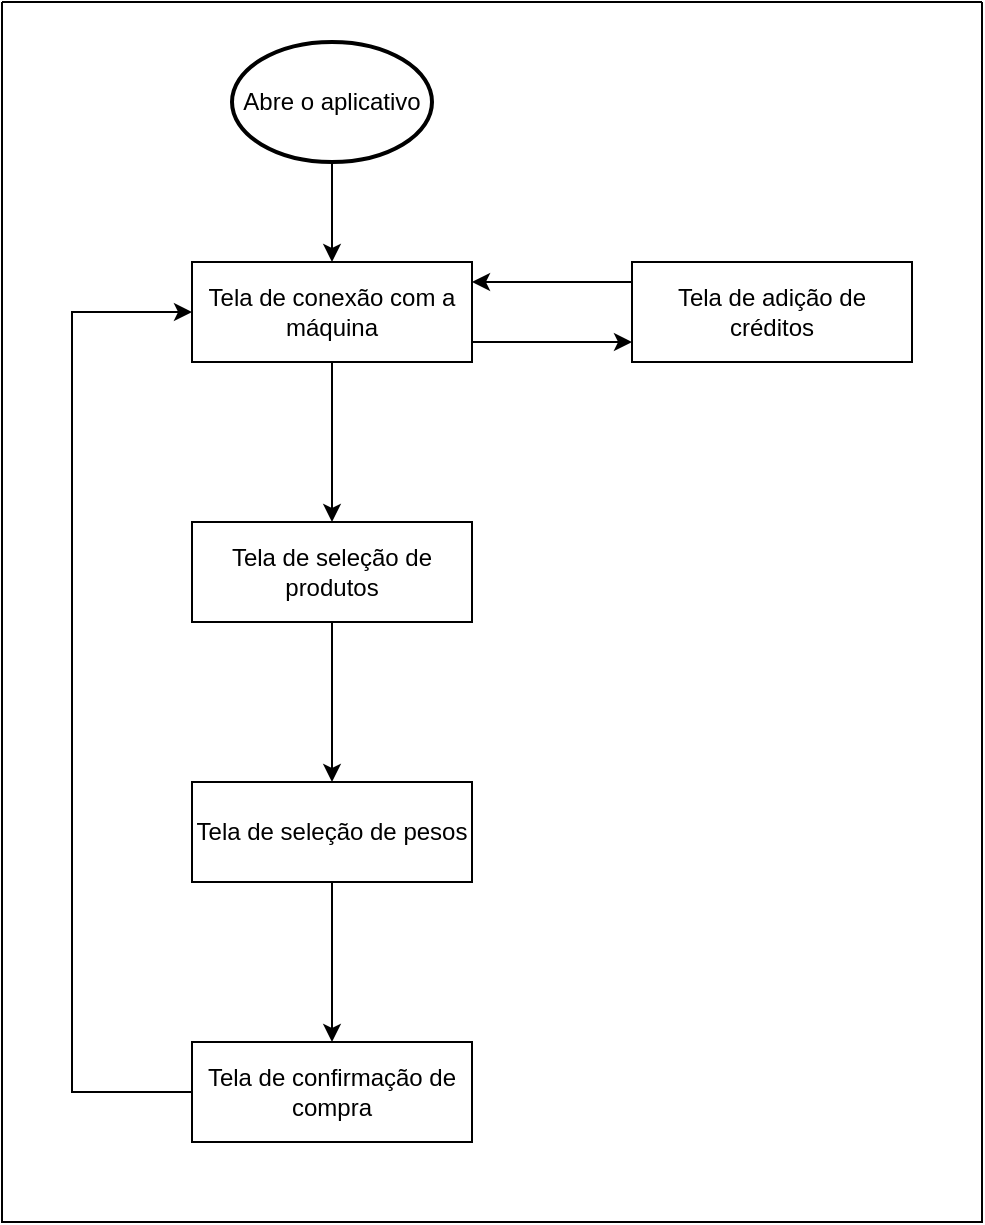 <mxfile version="17.4.2" type="device"><diagram id="WokC5xJZoLQGVyuo9Har" name="Page-1"><mxGraphModel dx="1102" dy="865" grid="1" gridSize="10" guides="1" tooltips="1" connect="1" arrows="1" fold="1" page="1" pageScale="1" pageWidth="700" pageHeight="750" background="#ffffff" math="0" shadow="0"><root><mxCell id="0"/><mxCell id="1" parent="0"/><mxCell id="8se6pAr5oBPjvY__nXx4-14" value="" style="swimlane;startSize=0;" vertex="1" parent="1"><mxGeometry x="150" y="80" width="490" height="610" as="geometry"/></mxCell><mxCell id="8se6pAr5oBPjvY__nXx4-1" value="Tela de conexão com a máquina" style="whiteSpace=wrap;html=1;align=center;" vertex="1" parent="8se6pAr5oBPjvY__nXx4-14"><mxGeometry x="95" y="130" width="140" height="50" as="geometry"/></mxCell><mxCell id="8se6pAr5oBPjvY__nXx4-3" value="" style="edgeStyle=orthogonalEdgeStyle;rounded=0;orthogonalLoop=1;jettySize=auto;html=1;" edge="1" parent="8se6pAr5oBPjvY__nXx4-14" source="8se6pAr5oBPjvY__nXx4-2" target="8se6pAr5oBPjvY__nXx4-1"><mxGeometry relative="1" as="geometry"/></mxCell><mxCell id="8se6pAr5oBPjvY__nXx4-2" value="Abre o aplicativo" style="strokeWidth=2;html=1;shape=mxgraph.flowchart.start_1;whiteSpace=wrap;" vertex="1" parent="8se6pAr5oBPjvY__nXx4-14"><mxGeometry x="115" y="20" width="100" height="60" as="geometry"/></mxCell><mxCell id="8se6pAr5oBPjvY__nXx4-4" value="Tela de seleção de produtos" style="whiteSpace=wrap;html=1;align=center;" vertex="1" parent="8se6pAr5oBPjvY__nXx4-14"><mxGeometry x="95" y="260" width="140" height="50" as="geometry"/></mxCell><mxCell id="8se6pAr5oBPjvY__nXx4-5" value="" style="edgeStyle=orthogonalEdgeStyle;rounded=0;orthogonalLoop=1;jettySize=auto;html=1;" edge="1" parent="8se6pAr5oBPjvY__nXx4-14" source="8se6pAr5oBPjvY__nXx4-1" target="8se6pAr5oBPjvY__nXx4-4"><mxGeometry relative="1" as="geometry"/></mxCell><mxCell id="8se6pAr5oBPjvY__nXx4-6" value="Tela de seleção de pesos" style="whiteSpace=wrap;html=1;align=center;" vertex="1" parent="8se6pAr5oBPjvY__nXx4-14"><mxGeometry x="95" y="390" width="140" height="50" as="geometry"/></mxCell><mxCell id="8se6pAr5oBPjvY__nXx4-7" value="" style="edgeStyle=orthogonalEdgeStyle;rounded=0;orthogonalLoop=1;jettySize=auto;html=1;" edge="1" parent="8se6pAr5oBPjvY__nXx4-14" source="8se6pAr5oBPjvY__nXx4-4" target="8se6pAr5oBPjvY__nXx4-6"><mxGeometry relative="1" as="geometry"/></mxCell><mxCell id="8se6pAr5oBPjvY__nXx4-13" style="edgeStyle=orthogonalEdgeStyle;rounded=0;orthogonalLoop=1;jettySize=auto;html=1;entryX=0;entryY=0.5;entryDx=0;entryDy=0;" edge="1" parent="8se6pAr5oBPjvY__nXx4-14" source="8se6pAr5oBPjvY__nXx4-8" target="8se6pAr5oBPjvY__nXx4-1"><mxGeometry relative="1" as="geometry"><Array as="points"><mxPoint x="35" y="545"/><mxPoint x="35" y="155"/></Array></mxGeometry></mxCell><mxCell id="8se6pAr5oBPjvY__nXx4-8" value="Tela de confirmação de compra" style="whiteSpace=wrap;html=1;align=center;" vertex="1" parent="8se6pAr5oBPjvY__nXx4-14"><mxGeometry x="95" y="520" width="140" height="50" as="geometry"/></mxCell><mxCell id="8se6pAr5oBPjvY__nXx4-9" value="" style="edgeStyle=orthogonalEdgeStyle;rounded=0;orthogonalLoop=1;jettySize=auto;html=1;" edge="1" parent="8se6pAr5oBPjvY__nXx4-14" source="8se6pAr5oBPjvY__nXx4-6" target="8se6pAr5oBPjvY__nXx4-8"><mxGeometry relative="1" as="geometry"/></mxCell><mxCell id="8se6pAr5oBPjvY__nXx4-12" value="" style="edgeStyle=orthogonalEdgeStyle;rounded=0;orthogonalLoop=1;jettySize=auto;html=1;" edge="1" parent="8se6pAr5oBPjvY__nXx4-14" source="8se6pAr5oBPjvY__nXx4-10" target="8se6pAr5oBPjvY__nXx4-1"><mxGeometry relative="1" as="geometry"><Array as="points"><mxPoint x="275" y="140"/><mxPoint x="275" y="140"/></Array></mxGeometry></mxCell><mxCell id="8se6pAr5oBPjvY__nXx4-10" value="Tela de adição de créditos" style="whiteSpace=wrap;html=1;align=center;" vertex="1" parent="8se6pAr5oBPjvY__nXx4-14"><mxGeometry x="315" y="130" width="140" height="50" as="geometry"/></mxCell><mxCell id="8se6pAr5oBPjvY__nXx4-11" value="" style="edgeStyle=orthogonalEdgeStyle;rounded=0;orthogonalLoop=1;jettySize=auto;html=1;" edge="1" parent="8se6pAr5oBPjvY__nXx4-14" source="8se6pAr5oBPjvY__nXx4-1" target="8se6pAr5oBPjvY__nXx4-10"><mxGeometry relative="1" as="geometry"><Array as="points"><mxPoint x="265" y="170"/><mxPoint x="265" y="170"/></Array></mxGeometry></mxCell></root></mxGraphModel></diagram></mxfile>